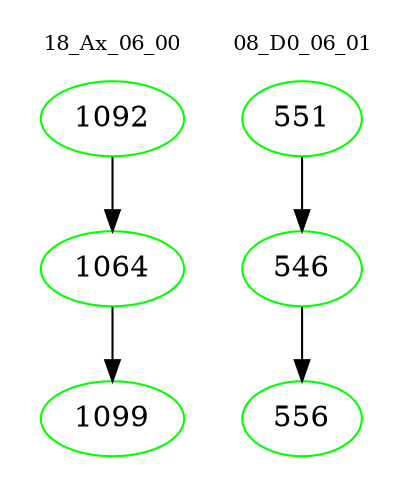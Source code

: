 digraph{
subgraph cluster_0 {
color = white
label = "18_Ax_06_00";
fontsize=10;
T0_1092 [label="1092", color="green"]
T0_1092 -> T0_1064 [color="black"]
T0_1064 [label="1064", color="green"]
T0_1064 -> T0_1099 [color="black"]
T0_1099 [label="1099", color="green"]
}
subgraph cluster_1 {
color = white
label = "08_D0_06_01";
fontsize=10;
T1_551 [label="551", color="green"]
T1_551 -> T1_546 [color="black"]
T1_546 [label="546", color="green"]
T1_546 -> T1_556 [color="black"]
T1_556 [label="556", color="green"]
}
}
